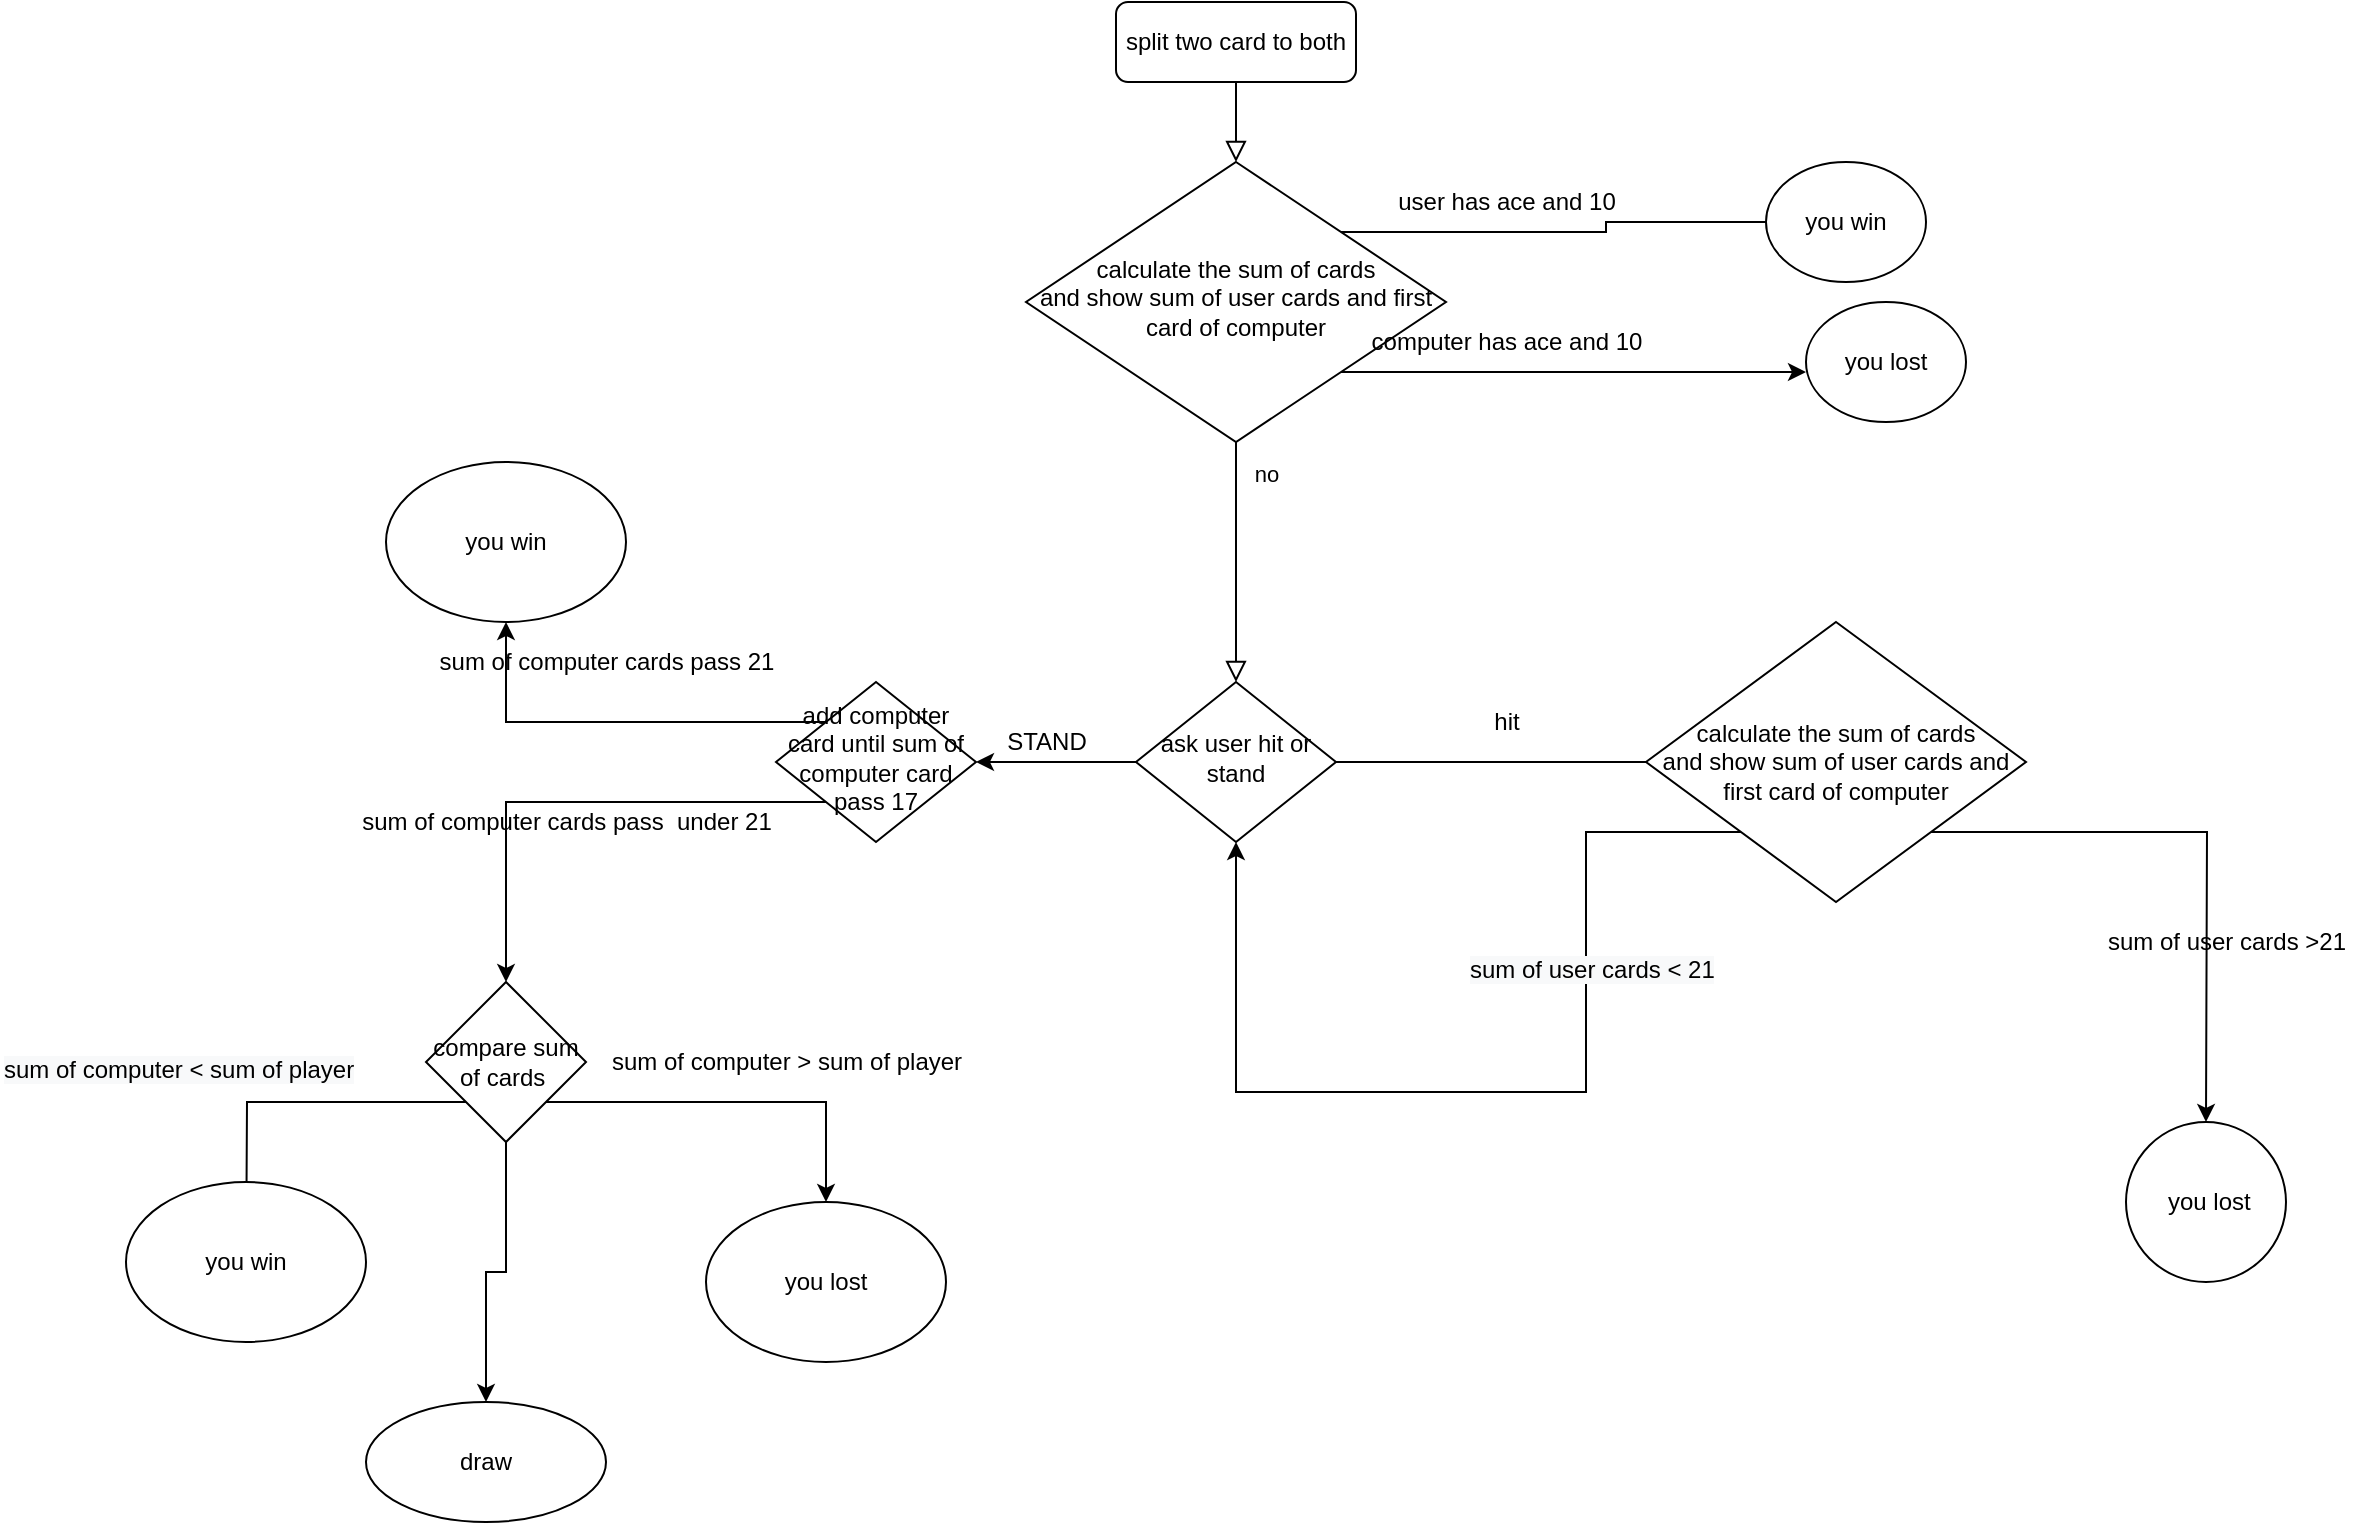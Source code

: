 <mxfile version="17.4.6" type="github">
  <diagram id="C5RBs43oDa-KdzZeNtuy" name="Page-1">
    <mxGraphModel dx="1865" dy="594" grid="1" gridSize="10" guides="1" tooltips="1" connect="1" arrows="1" fold="1" page="1" pageScale="1" pageWidth="827" pageHeight="1169" math="0" shadow="0">
      <root>
        <mxCell id="WIyWlLk6GJQsqaUBKTNV-0" />
        <mxCell id="WIyWlLk6GJQsqaUBKTNV-1" parent="WIyWlLk6GJQsqaUBKTNV-0" />
        <mxCell id="WIyWlLk6GJQsqaUBKTNV-2" value="" style="rounded=0;html=1;jettySize=auto;orthogonalLoop=1;fontSize=11;endArrow=block;endFill=0;endSize=8;strokeWidth=1;shadow=0;labelBackgroundColor=none;edgeStyle=orthogonalEdgeStyle;" parent="WIyWlLk6GJQsqaUBKTNV-1" source="WIyWlLk6GJQsqaUBKTNV-3" target="WIyWlLk6GJQsqaUBKTNV-6" edge="1">
          <mxGeometry relative="1" as="geometry" />
        </mxCell>
        <mxCell id="WIyWlLk6GJQsqaUBKTNV-3" value="split two card to both&lt;br&gt;" style="rounded=1;whiteSpace=wrap;html=1;fontSize=12;glass=0;strokeWidth=1;shadow=0;" parent="WIyWlLk6GJQsqaUBKTNV-1" vertex="1">
          <mxGeometry x="145" y="50" width="120" height="40" as="geometry" />
        </mxCell>
        <mxCell id="WIyWlLk6GJQsqaUBKTNV-4" value="no" style="rounded=0;html=1;jettySize=auto;orthogonalLoop=1;fontSize=11;endArrow=block;endFill=0;endSize=8;strokeWidth=1;shadow=0;labelBackgroundColor=none;edgeStyle=orthogonalEdgeStyle;" parent="WIyWlLk6GJQsqaUBKTNV-1" source="WIyWlLk6GJQsqaUBKTNV-6" target="WIyWlLk6GJQsqaUBKTNV-10" edge="1">
          <mxGeometry x="-0.733" y="15" relative="1" as="geometry">
            <mxPoint as="offset" />
          </mxGeometry>
        </mxCell>
        <mxCell id="JVyS36UjJmiZODnNpVle-0" style="edgeStyle=orthogonalEdgeStyle;rounded=0;orthogonalLoop=1;jettySize=auto;html=1;exitX=1;exitY=0;exitDx=0;exitDy=0;startArrow=none;" edge="1" parent="WIyWlLk6GJQsqaUBKTNV-1" source="JVyS36UjJmiZODnNpVle-3">
          <mxGeometry relative="1" as="geometry">
            <mxPoint x="490" y="165" as="targetPoint" />
            <Array as="points">
              <mxPoint x="490" y="165" />
            </Array>
          </mxGeometry>
        </mxCell>
        <mxCell id="JVyS36UjJmiZODnNpVle-1" style="edgeStyle=orthogonalEdgeStyle;rounded=0;orthogonalLoop=1;jettySize=auto;html=1;exitX=1;exitY=1;exitDx=0;exitDy=0;" edge="1" parent="WIyWlLk6GJQsqaUBKTNV-1" source="WIyWlLk6GJQsqaUBKTNV-6">
          <mxGeometry relative="1" as="geometry">
            <mxPoint x="490" y="235" as="targetPoint" />
          </mxGeometry>
        </mxCell>
        <mxCell id="WIyWlLk6GJQsqaUBKTNV-6" value="calculate the sum of cards&lt;br&gt;and show sum of user cards and first card of computer" style="rhombus;whiteSpace=wrap;html=1;shadow=0;fontFamily=Helvetica;fontSize=12;align=center;strokeWidth=1;spacing=6;spacingTop=-4;" parent="WIyWlLk6GJQsqaUBKTNV-1" vertex="1">
          <mxGeometry x="100" y="130" width="210" height="140" as="geometry" />
        </mxCell>
        <mxCell id="JVyS36UjJmiZODnNpVle-8" style="edgeStyle=orthogonalEdgeStyle;rounded=0;orthogonalLoop=1;jettySize=auto;html=1;exitX=1;exitY=0.5;exitDx=0;exitDy=0;" edge="1" parent="WIyWlLk6GJQsqaUBKTNV-1" source="WIyWlLk6GJQsqaUBKTNV-10">
          <mxGeometry relative="1" as="geometry">
            <mxPoint x="440" y="430" as="targetPoint" />
          </mxGeometry>
        </mxCell>
        <mxCell id="JVyS36UjJmiZODnNpVle-24" value="" style="edgeStyle=orthogonalEdgeStyle;rounded=0;orthogonalLoop=1;jettySize=auto;html=1;" edge="1" parent="WIyWlLk6GJQsqaUBKTNV-1" source="WIyWlLk6GJQsqaUBKTNV-10" target="JVyS36UjJmiZODnNpVle-23">
          <mxGeometry relative="1" as="geometry" />
        </mxCell>
        <mxCell id="WIyWlLk6GJQsqaUBKTNV-10" value="ask user hit or stand" style="rhombus;whiteSpace=wrap;html=1;shadow=0;fontFamily=Helvetica;fontSize=12;align=center;strokeWidth=1;spacing=6;spacingTop=-4;" parent="WIyWlLk6GJQsqaUBKTNV-1" vertex="1">
          <mxGeometry x="155" y="390" width="100" height="80" as="geometry" />
        </mxCell>
        <mxCell id="JVyS36UjJmiZODnNpVle-2" value="user has ace and 10" style="text;html=1;align=center;verticalAlign=middle;resizable=0;points=[];autosize=1;strokeColor=none;fillColor=none;" vertex="1" parent="WIyWlLk6GJQsqaUBKTNV-1">
          <mxGeometry x="280" y="140" width="120" height="20" as="geometry" />
        </mxCell>
        <mxCell id="JVyS36UjJmiZODnNpVle-3" value="you win" style="ellipse;whiteSpace=wrap;html=1;" vertex="1" parent="WIyWlLk6GJQsqaUBKTNV-1">
          <mxGeometry x="470" y="130" width="80" height="60" as="geometry" />
        </mxCell>
        <mxCell id="JVyS36UjJmiZODnNpVle-4" value="" style="edgeStyle=orthogonalEdgeStyle;rounded=0;orthogonalLoop=1;jettySize=auto;html=1;exitX=1;exitY=0;exitDx=0;exitDy=0;endArrow=none;" edge="1" parent="WIyWlLk6GJQsqaUBKTNV-1" source="WIyWlLk6GJQsqaUBKTNV-6" target="JVyS36UjJmiZODnNpVle-3">
          <mxGeometry relative="1" as="geometry">
            <mxPoint x="490" y="165" as="targetPoint" />
            <mxPoint x="257.5" y="165" as="sourcePoint" />
            <Array as="points" />
          </mxGeometry>
        </mxCell>
        <mxCell id="JVyS36UjJmiZODnNpVle-5" value="you lost" style="ellipse;whiteSpace=wrap;html=1;" vertex="1" parent="WIyWlLk6GJQsqaUBKTNV-1">
          <mxGeometry x="490" y="200" width="80" height="60" as="geometry" />
        </mxCell>
        <mxCell id="JVyS36UjJmiZODnNpVle-6" value="computer has ace and 10" style="text;html=1;align=center;verticalAlign=middle;resizable=0;points=[];autosize=1;strokeColor=none;fillColor=none;" vertex="1" parent="WIyWlLk6GJQsqaUBKTNV-1">
          <mxGeometry x="265" y="210" width="150" height="20" as="geometry" />
        </mxCell>
        <mxCell id="JVyS36UjJmiZODnNpVle-9" value="hit" style="text;html=1;align=center;verticalAlign=middle;resizable=0;points=[];autosize=1;strokeColor=none;fillColor=none;" vertex="1" parent="WIyWlLk6GJQsqaUBKTNV-1">
          <mxGeometry x="325" y="400" width="30" height="20" as="geometry" />
        </mxCell>
        <mxCell id="JVyS36UjJmiZODnNpVle-14" style="edgeStyle=orthogonalEdgeStyle;rounded=0;orthogonalLoop=1;jettySize=auto;html=1;exitX=0;exitY=1;exitDx=0;exitDy=0;entryX=0.5;entryY=1;entryDx=0;entryDy=0;" edge="1" parent="WIyWlLk6GJQsqaUBKTNV-1" source="JVyS36UjJmiZODnNpVle-11" target="WIyWlLk6GJQsqaUBKTNV-10">
          <mxGeometry relative="1" as="geometry">
            <mxPoint x="375" y="690" as="targetPoint" />
            <Array as="points">
              <mxPoint x="380" y="465" />
              <mxPoint x="380" y="595" />
              <mxPoint x="205" y="595" />
            </Array>
          </mxGeometry>
        </mxCell>
        <mxCell id="JVyS36UjJmiZODnNpVle-16" style="edgeStyle=orthogonalEdgeStyle;rounded=0;orthogonalLoop=1;jettySize=auto;html=1;exitX=1;exitY=1;exitDx=0;exitDy=0;" edge="1" parent="WIyWlLk6GJQsqaUBKTNV-1" source="JVyS36UjJmiZODnNpVle-11">
          <mxGeometry relative="1" as="geometry">
            <mxPoint x="690" y="610" as="targetPoint" />
          </mxGeometry>
        </mxCell>
        <mxCell id="JVyS36UjJmiZODnNpVle-11" value="&lt;span&gt;calculate the sum of cards&lt;/span&gt;&lt;br&gt;&lt;span&gt;and show sum of user cards and first card of computer&lt;/span&gt;" style="rhombus;whiteSpace=wrap;html=1;" vertex="1" parent="WIyWlLk6GJQsqaUBKTNV-1">
          <mxGeometry x="410" y="360" width="190" height="140" as="geometry" />
        </mxCell>
        <mxCell id="JVyS36UjJmiZODnNpVle-17" value="&amp;nbsp;you lost" style="ellipse;whiteSpace=wrap;html=1;aspect=fixed;" vertex="1" parent="WIyWlLk6GJQsqaUBKTNV-1">
          <mxGeometry x="650" y="610" width="80" height="80" as="geometry" />
        </mxCell>
        <mxCell id="JVyS36UjJmiZODnNpVle-18" value="&lt;span&gt;sum of user cards &amp;gt;21&lt;/span&gt;" style="text;html=1;align=center;verticalAlign=middle;resizable=0;points=[];autosize=1;strokeColor=none;fillColor=none;" vertex="1" parent="WIyWlLk6GJQsqaUBKTNV-1">
          <mxGeometry x="635" y="510" width="130" height="20" as="geometry" />
        </mxCell>
        <mxCell id="JVyS36UjJmiZODnNpVle-20" value="&lt;span style=&quot;color: rgb(0 , 0 , 0) ; font-family: &amp;#34;helvetica&amp;#34; ; font-size: 12px ; font-style: normal ; font-weight: 400 ; letter-spacing: normal ; text-align: center ; text-indent: 0px ; text-transform: none ; word-spacing: 0px ; background-color: rgb(248 , 249 , 250) ; display: inline ; float: none&quot;&gt;sum of user cards &amp;lt; 21&lt;/span&gt;" style="text;whiteSpace=wrap;html=1;" vertex="1" parent="WIyWlLk6GJQsqaUBKTNV-1">
          <mxGeometry x="320" y="520" width="140" height="30" as="geometry" />
        </mxCell>
        <mxCell id="JVyS36UjJmiZODnNpVle-30" style="edgeStyle=orthogonalEdgeStyle;rounded=0;orthogonalLoop=1;jettySize=auto;html=1;exitX=0;exitY=1;exitDx=0;exitDy=0;" edge="1" parent="WIyWlLk6GJQsqaUBKTNV-1" source="JVyS36UjJmiZODnNpVle-23" target="JVyS36UjJmiZODnNpVle-37">
          <mxGeometry relative="1" as="geometry">
            <mxPoint x="-160" y="580" as="targetPoint" />
          </mxGeometry>
        </mxCell>
        <mxCell id="JVyS36UjJmiZODnNpVle-31" style="edgeStyle=orthogonalEdgeStyle;rounded=0;orthogonalLoop=1;jettySize=auto;html=1;exitX=0;exitY=0;exitDx=0;exitDy=0;" edge="1" parent="WIyWlLk6GJQsqaUBKTNV-1" source="JVyS36UjJmiZODnNpVle-23" target="JVyS36UjJmiZODnNpVle-36">
          <mxGeometry relative="1" as="geometry">
            <mxPoint x="-160" y="320" as="targetPoint" />
          </mxGeometry>
        </mxCell>
        <mxCell id="JVyS36UjJmiZODnNpVle-23" value="add computer card until sum of computer card pass 17" style="rhombus;whiteSpace=wrap;html=1;shadow=0;fontFamily=Helvetica;fontSize=12;align=center;strokeWidth=1;spacing=6;spacingTop=-4;" vertex="1" parent="WIyWlLk6GJQsqaUBKTNV-1">
          <mxGeometry x="-25" y="390" width="100" height="80" as="geometry" />
        </mxCell>
        <mxCell id="JVyS36UjJmiZODnNpVle-25" value="STAND" style="text;html=1;align=center;verticalAlign=middle;resizable=0;points=[];autosize=1;strokeColor=none;fillColor=none;" vertex="1" parent="WIyWlLk6GJQsqaUBKTNV-1">
          <mxGeometry x="80" y="410" width="60" height="20" as="geometry" />
        </mxCell>
        <mxCell id="JVyS36UjJmiZODnNpVle-32" value="sum of computer cards pass 21" style="text;html=1;align=center;verticalAlign=middle;resizable=0;points=[];autosize=1;strokeColor=none;fillColor=none;" vertex="1" parent="WIyWlLk6GJQsqaUBKTNV-1">
          <mxGeometry x="-200" y="370" width="180" height="20" as="geometry" />
        </mxCell>
        <mxCell id="JVyS36UjJmiZODnNpVle-35" value="sum of computer cards pass&amp;nbsp; under 21" style="text;html=1;align=center;verticalAlign=middle;resizable=0;points=[];autosize=1;strokeColor=none;fillColor=none;" vertex="1" parent="WIyWlLk6GJQsqaUBKTNV-1">
          <mxGeometry x="-240" y="450" width="220" height="20" as="geometry" />
        </mxCell>
        <mxCell id="JVyS36UjJmiZODnNpVle-36" value="you win" style="ellipse;whiteSpace=wrap;html=1;" vertex="1" parent="WIyWlLk6GJQsqaUBKTNV-1">
          <mxGeometry x="-220" y="280" width="120" height="80" as="geometry" />
        </mxCell>
        <mxCell id="JVyS36UjJmiZODnNpVle-38" style="edgeStyle=orthogonalEdgeStyle;rounded=0;orthogonalLoop=1;jettySize=auto;html=1;exitX=1;exitY=1;exitDx=0;exitDy=0;" edge="1" parent="WIyWlLk6GJQsqaUBKTNV-1" source="JVyS36UjJmiZODnNpVle-37" target="JVyS36UjJmiZODnNpVle-42">
          <mxGeometry relative="1" as="geometry">
            <mxPoint x="10" y="690" as="targetPoint" />
          </mxGeometry>
        </mxCell>
        <mxCell id="JVyS36UjJmiZODnNpVle-40" style="edgeStyle=orthogonalEdgeStyle;rounded=0;orthogonalLoop=1;jettySize=auto;html=1;exitX=0;exitY=1;exitDx=0;exitDy=0;" edge="1" parent="WIyWlLk6GJQsqaUBKTNV-1" source="JVyS36UjJmiZODnNpVle-37">
          <mxGeometry relative="1" as="geometry">
            <mxPoint x="-290" y="690" as="targetPoint" />
          </mxGeometry>
        </mxCell>
        <mxCell id="JVyS36UjJmiZODnNpVle-46" value="" style="edgeStyle=orthogonalEdgeStyle;rounded=0;orthogonalLoop=1;jettySize=auto;html=1;" edge="1" parent="WIyWlLk6GJQsqaUBKTNV-1" source="JVyS36UjJmiZODnNpVle-37" target="JVyS36UjJmiZODnNpVle-45">
          <mxGeometry relative="1" as="geometry" />
        </mxCell>
        <mxCell id="JVyS36UjJmiZODnNpVle-37" value="compare sum of cards&amp;nbsp;" style="rhombus;whiteSpace=wrap;html=1;" vertex="1" parent="WIyWlLk6GJQsqaUBKTNV-1">
          <mxGeometry x="-200" y="540" width="80" height="80" as="geometry" />
        </mxCell>
        <mxCell id="JVyS36UjJmiZODnNpVle-41" value="sum of computer &amp;gt; sum of player" style="text;html=1;align=center;verticalAlign=middle;resizable=0;points=[];autosize=1;strokeColor=none;fillColor=none;" vertex="1" parent="WIyWlLk6GJQsqaUBKTNV-1">
          <mxGeometry x="-115" y="570" width="190" height="20" as="geometry" />
        </mxCell>
        <mxCell id="JVyS36UjJmiZODnNpVle-42" value="you lost" style="ellipse;whiteSpace=wrap;html=1;" vertex="1" parent="WIyWlLk6GJQsqaUBKTNV-1">
          <mxGeometry x="-60" y="650" width="120" height="80" as="geometry" />
        </mxCell>
        <mxCell id="JVyS36UjJmiZODnNpVle-43" value="&lt;span style=&quot;color: rgb(0 , 0 , 0) ; font-family: &amp;#34;helvetica&amp;#34; ; font-size: 12px ; font-style: normal ; font-weight: 400 ; letter-spacing: normal ; text-align: center ; text-indent: 0px ; text-transform: none ; word-spacing: 0px ; background-color: rgb(248 , 249 , 250) ; display: inline ; float: none&quot;&gt;sum of computer &amp;lt; sum of player&lt;/span&gt;" style="text;whiteSpace=wrap;html=1;" vertex="1" parent="WIyWlLk6GJQsqaUBKTNV-1">
          <mxGeometry x="-413" y="570" width="200" height="30" as="geometry" />
        </mxCell>
        <mxCell id="JVyS36UjJmiZODnNpVle-44" value="you win" style="ellipse;whiteSpace=wrap;html=1;" vertex="1" parent="WIyWlLk6GJQsqaUBKTNV-1">
          <mxGeometry x="-350" y="640" width="120" height="80" as="geometry" />
        </mxCell>
        <mxCell id="JVyS36UjJmiZODnNpVle-45" value="draw" style="ellipse;whiteSpace=wrap;html=1;" vertex="1" parent="WIyWlLk6GJQsqaUBKTNV-1">
          <mxGeometry x="-230" y="750" width="120" height="60" as="geometry" />
        </mxCell>
      </root>
    </mxGraphModel>
  </diagram>
</mxfile>
